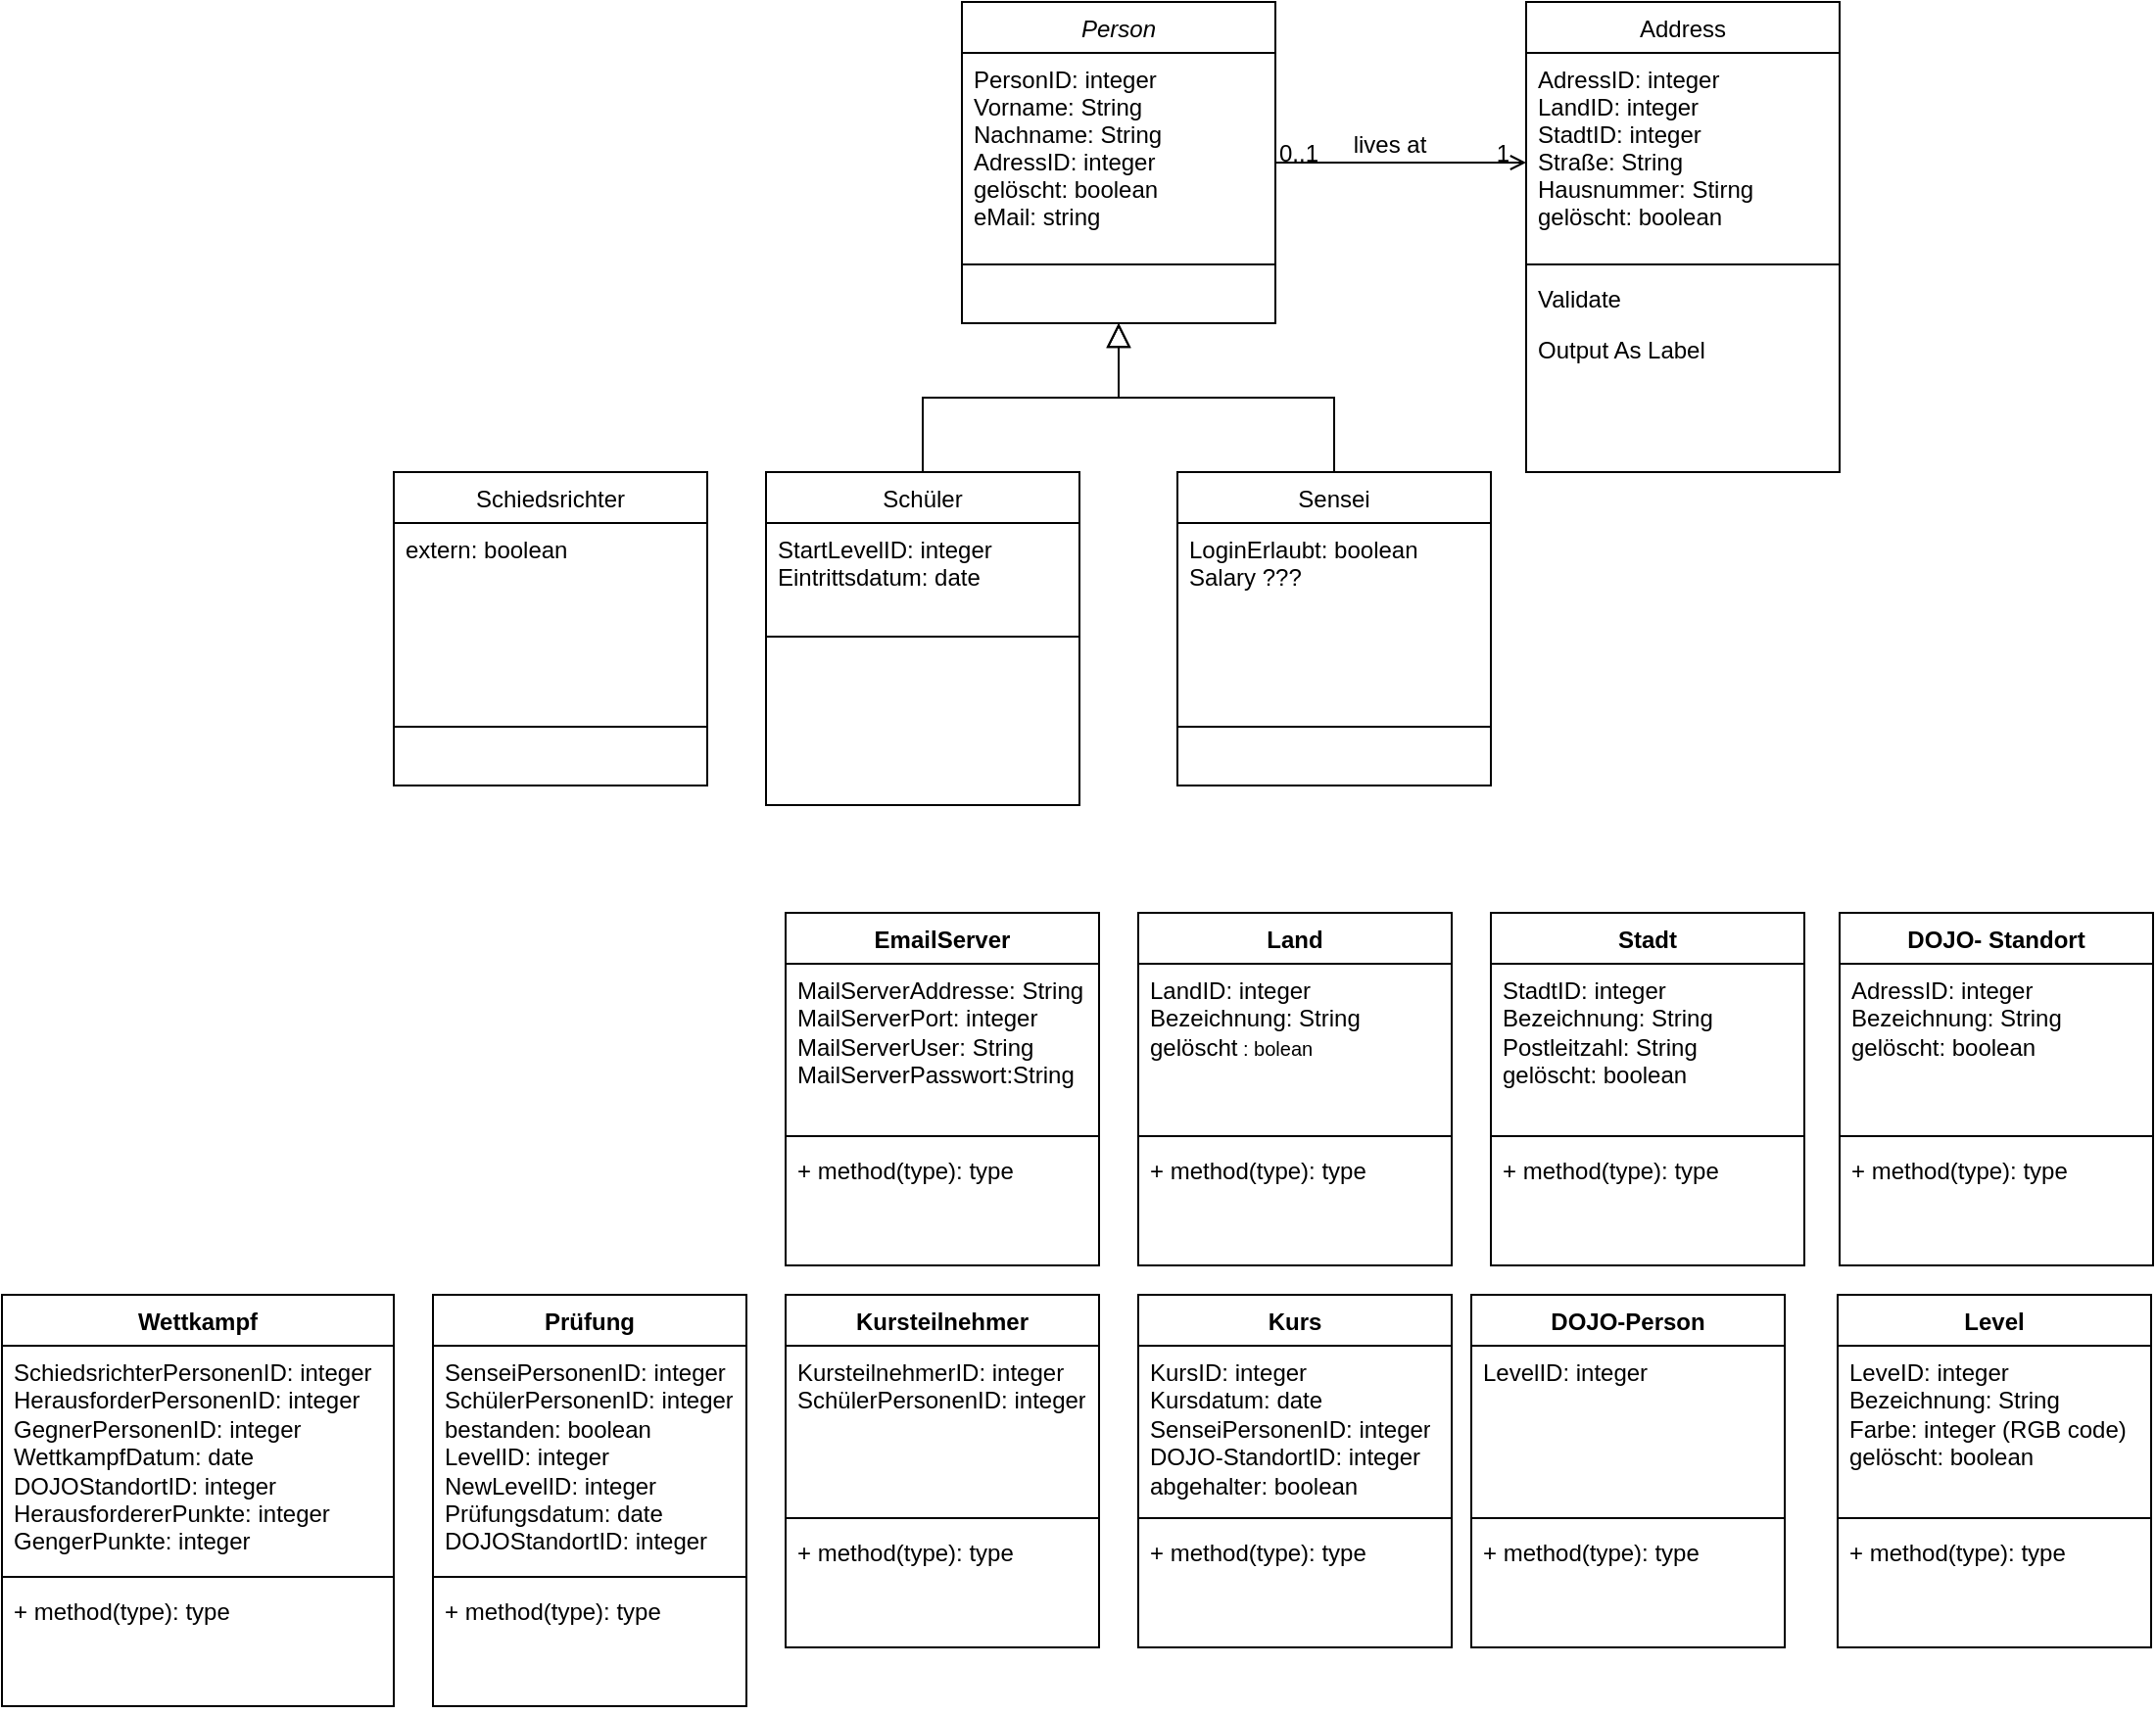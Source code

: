 <mxfile version="24.4.0" type="github">
  <diagram id="C5RBs43oDa-KdzZeNtuy" name="Page-1">
    <mxGraphModel dx="1274" dy="437" grid="1" gridSize="10" guides="1" tooltips="1" connect="1" arrows="1" fold="1" page="1" pageScale="1" pageWidth="827" pageHeight="1169" math="0" shadow="0">
      <root>
        <mxCell id="WIyWlLk6GJQsqaUBKTNV-0" />
        <mxCell id="WIyWlLk6GJQsqaUBKTNV-1" parent="WIyWlLk6GJQsqaUBKTNV-0" />
        <mxCell id="zkfFHV4jXpPFQw0GAbJ--0" value="Person" style="swimlane;fontStyle=2;align=center;verticalAlign=top;childLayout=stackLayout;horizontal=1;startSize=26;horizontalStack=0;resizeParent=1;resizeLast=0;collapsible=1;marginBottom=0;rounded=0;shadow=0;strokeWidth=1;" parent="WIyWlLk6GJQsqaUBKTNV-1" vertex="1">
          <mxGeometry x="220" y="120" width="160" height="164" as="geometry">
            <mxRectangle x="230" y="140" width="160" height="26" as="alternateBounds" />
          </mxGeometry>
        </mxCell>
        <mxCell id="zkfFHV4jXpPFQw0GAbJ--1" value="PersonID: integer&#xa;Vorname: String&#xa;Nachname: String&#xa;AdressID: integer&#xa;gelöscht: boolean&#xa;eMail: string" style="text;align=left;verticalAlign=top;spacingLeft=4;spacingRight=4;overflow=hidden;rotatable=0;points=[[0,0.5],[1,0.5]];portConstraint=eastwest;" parent="zkfFHV4jXpPFQw0GAbJ--0" vertex="1">
          <mxGeometry y="26" width="160" height="104" as="geometry" />
        </mxCell>
        <mxCell id="zkfFHV4jXpPFQw0GAbJ--4" value="" style="line;html=1;strokeWidth=1;align=left;verticalAlign=middle;spacingTop=-1;spacingLeft=3;spacingRight=3;rotatable=0;labelPosition=right;points=[];portConstraint=eastwest;" parent="zkfFHV4jXpPFQw0GAbJ--0" vertex="1">
          <mxGeometry y="130" width="160" height="8" as="geometry" />
        </mxCell>
        <mxCell id="zkfFHV4jXpPFQw0GAbJ--6" value="Schüler" style="swimlane;fontStyle=0;align=center;verticalAlign=top;childLayout=stackLayout;horizontal=1;startSize=26;horizontalStack=0;resizeParent=1;resizeLast=0;collapsible=1;marginBottom=0;rounded=0;shadow=0;strokeWidth=1;" parent="WIyWlLk6GJQsqaUBKTNV-1" vertex="1">
          <mxGeometry x="120" y="360" width="160" height="170" as="geometry">
            <mxRectangle x="130" y="380" width="160" height="26" as="alternateBounds" />
          </mxGeometry>
        </mxCell>
        <mxCell id="zkfFHV4jXpPFQw0GAbJ--7" value="StartLevelID: integer&#xa;Eintrittsdatum: date" style="text;align=left;verticalAlign=top;spacingLeft=4;spacingRight=4;overflow=hidden;rotatable=0;points=[[0,0.5],[1,0.5]];portConstraint=eastwest;" parent="zkfFHV4jXpPFQw0GAbJ--6" vertex="1">
          <mxGeometry y="26" width="160" height="54" as="geometry" />
        </mxCell>
        <mxCell id="zkfFHV4jXpPFQw0GAbJ--9" value="" style="line;html=1;strokeWidth=1;align=left;verticalAlign=middle;spacingTop=-1;spacingLeft=3;spacingRight=3;rotatable=0;labelPosition=right;points=[];portConstraint=eastwest;" parent="zkfFHV4jXpPFQw0GAbJ--6" vertex="1">
          <mxGeometry y="80" width="160" height="8" as="geometry" />
        </mxCell>
        <mxCell id="zkfFHV4jXpPFQw0GAbJ--12" value="" style="endArrow=block;endSize=10;endFill=0;shadow=0;strokeWidth=1;rounded=0;curved=0;edgeStyle=elbowEdgeStyle;elbow=vertical;" parent="WIyWlLk6GJQsqaUBKTNV-1" source="zkfFHV4jXpPFQw0GAbJ--6" target="zkfFHV4jXpPFQw0GAbJ--0" edge="1">
          <mxGeometry width="160" relative="1" as="geometry">
            <mxPoint x="200" y="203" as="sourcePoint" />
            <mxPoint x="200" y="203" as="targetPoint" />
          </mxGeometry>
        </mxCell>
        <mxCell id="zkfFHV4jXpPFQw0GAbJ--13" value="Sensei" style="swimlane;fontStyle=0;align=center;verticalAlign=top;childLayout=stackLayout;horizontal=1;startSize=26;horizontalStack=0;resizeParent=1;resizeLast=0;collapsible=1;marginBottom=0;rounded=0;shadow=0;strokeWidth=1;" parent="WIyWlLk6GJQsqaUBKTNV-1" vertex="1">
          <mxGeometry x="330" y="360" width="160" height="160" as="geometry">
            <mxRectangle x="340" y="380" width="170" height="26" as="alternateBounds" />
          </mxGeometry>
        </mxCell>
        <mxCell id="zkfFHV4jXpPFQw0GAbJ--14" value="LoginErlaubt: boolean&#xa;Salary ???" style="text;align=left;verticalAlign=top;spacingLeft=4;spacingRight=4;overflow=hidden;rotatable=0;points=[[0,0.5],[1,0.5]];portConstraint=eastwest;" parent="zkfFHV4jXpPFQw0GAbJ--13" vertex="1">
          <mxGeometry y="26" width="160" height="74" as="geometry" />
        </mxCell>
        <mxCell id="zkfFHV4jXpPFQw0GAbJ--15" value="" style="line;html=1;strokeWidth=1;align=left;verticalAlign=middle;spacingTop=-1;spacingLeft=3;spacingRight=3;rotatable=0;labelPosition=right;points=[];portConstraint=eastwest;" parent="zkfFHV4jXpPFQw0GAbJ--13" vertex="1">
          <mxGeometry y="100" width="160" height="60" as="geometry" />
        </mxCell>
        <mxCell id="zkfFHV4jXpPFQw0GAbJ--16" value="" style="endArrow=block;endSize=10;endFill=0;shadow=0;strokeWidth=1;rounded=0;curved=0;edgeStyle=elbowEdgeStyle;elbow=vertical;" parent="WIyWlLk6GJQsqaUBKTNV-1" source="zkfFHV4jXpPFQw0GAbJ--13" target="zkfFHV4jXpPFQw0GAbJ--0" edge="1">
          <mxGeometry width="160" relative="1" as="geometry">
            <mxPoint x="210" y="373" as="sourcePoint" />
            <mxPoint x="310" y="271" as="targetPoint" />
          </mxGeometry>
        </mxCell>
        <mxCell id="zkfFHV4jXpPFQw0GAbJ--17" value="Address" style="swimlane;fontStyle=0;align=center;verticalAlign=top;childLayout=stackLayout;horizontal=1;startSize=26;horizontalStack=0;resizeParent=1;resizeLast=0;collapsible=1;marginBottom=0;rounded=0;shadow=0;strokeWidth=1;" parent="WIyWlLk6GJQsqaUBKTNV-1" vertex="1">
          <mxGeometry x="508" y="120" width="160" height="240" as="geometry">
            <mxRectangle x="550" y="140" width="160" height="26" as="alternateBounds" />
          </mxGeometry>
        </mxCell>
        <mxCell id="zkfFHV4jXpPFQw0GAbJ--18" value="AdressID: integer&#xa;LandID: integer&#xa;StadtID: integer&#xa;Straße: String&#xa;Hausnummer: Stirng&#xa;gelöscht: boolean&#xa;" style="text;align=left;verticalAlign=top;spacingLeft=4;spacingRight=4;overflow=hidden;rotatable=0;points=[[0,0.5],[1,0.5]];portConstraint=eastwest;" parent="zkfFHV4jXpPFQw0GAbJ--17" vertex="1">
          <mxGeometry y="26" width="160" height="104" as="geometry" />
        </mxCell>
        <mxCell id="zkfFHV4jXpPFQw0GAbJ--23" value="" style="line;html=1;strokeWidth=1;align=left;verticalAlign=middle;spacingTop=-1;spacingLeft=3;spacingRight=3;rotatable=0;labelPosition=right;points=[];portConstraint=eastwest;" parent="zkfFHV4jXpPFQw0GAbJ--17" vertex="1">
          <mxGeometry y="130" width="160" height="8" as="geometry" />
        </mxCell>
        <mxCell id="zkfFHV4jXpPFQw0GAbJ--24" value="Validate" style="text;align=left;verticalAlign=top;spacingLeft=4;spacingRight=4;overflow=hidden;rotatable=0;points=[[0,0.5],[1,0.5]];portConstraint=eastwest;" parent="zkfFHV4jXpPFQw0GAbJ--17" vertex="1">
          <mxGeometry y="138" width="160" height="26" as="geometry" />
        </mxCell>
        <mxCell id="zkfFHV4jXpPFQw0GAbJ--25" value="Output As Label" style="text;align=left;verticalAlign=top;spacingLeft=4;spacingRight=4;overflow=hidden;rotatable=0;points=[[0,0.5],[1,0.5]];portConstraint=eastwest;" parent="zkfFHV4jXpPFQw0GAbJ--17" vertex="1">
          <mxGeometry y="164" width="160" height="26" as="geometry" />
        </mxCell>
        <mxCell id="zkfFHV4jXpPFQw0GAbJ--26" value="" style="endArrow=open;shadow=0;strokeWidth=1;rounded=0;curved=0;endFill=1;edgeStyle=elbowEdgeStyle;elbow=vertical;" parent="WIyWlLk6GJQsqaUBKTNV-1" source="zkfFHV4jXpPFQw0GAbJ--0" target="zkfFHV4jXpPFQw0GAbJ--17" edge="1">
          <mxGeometry x="0.5" y="41" relative="1" as="geometry">
            <mxPoint x="380" y="192" as="sourcePoint" />
            <mxPoint x="540" y="192" as="targetPoint" />
            <mxPoint x="-40" y="32" as="offset" />
          </mxGeometry>
        </mxCell>
        <mxCell id="zkfFHV4jXpPFQw0GAbJ--27" value="0..1" style="resizable=0;align=left;verticalAlign=bottom;labelBackgroundColor=none;fontSize=12;" parent="zkfFHV4jXpPFQw0GAbJ--26" connectable="0" vertex="1">
          <mxGeometry x="-1" relative="1" as="geometry">
            <mxPoint y="4" as="offset" />
          </mxGeometry>
        </mxCell>
        <mxCell id="zkfFHV4jXpPFQw0GAbJ--28" value="1" style="resizable=0;align=right;verticalAlign=bottom;labelBackgroundColor=none;fontSize=12;" parent="zkfFHV4jXpPFQw0GAbJ--26" connectable="0" vertex="1">
          <mxGeometry x="1" relative="1" as="geometry">
            <mxPoint x="-7" y="4" as="offset" />
          </mxGeometry>
        </mxCell>
        <mxCell id="zkfFHV4jXpPFQw0GAbJ--29" value="lives at" style="text;html=1;resizable=0;points=[];;align=center;verticalAlign=middle;labelBackgroundColor=none;rounded=0;shadow=0;strokeWidth=1;fontSize=12;" parent="zkfFHV4jXpPFQw0GAbJ--26" vertex="1" connectable="0">
          <mxGeometry x="0.5" y="49" relative="1" as="geometry">
            <mxPoint x="-38" y="40" as="offset" />
          </mxGeometry>
        </mxCell>
        <mxCell id="bjxqgwuo6RRQUsfGf0KJ-0" value="EmailServer" style="swimlane;fontStyle=1;align=center;verticalAlign=top;childLayout=stackLayout;horizontal=1;startSize=26;horizontalStack=0;resizeParent=1;resizeParentMax=0;resizeLast=0;collapsible=1;marginBottom=0;whiteSpace=wrap;html=1;" vertex="1" parent="WIyWlLk6GJQsqaUBKTNV-1">
          <mxGeometry x="130" y="585" width="160" height="180" as="geometry" />
        </mxCell>
        <mxCell id="bjxqgwuo6RRQUsfGf0KJ-1" value="MailServerAddresse: String&lt;div&gt;MailServerPort: integer&lt;/div&gt;&lt;div&gt;MailServerUser: String&lt;/div&gt;&lt;div&gt;MailServerPasswort:String&lt;/div&gt;" style="text;strokeColor=none;fillColor=none;align=left;verticalAlign=top;spacingLeft=4;spacingRight=4;overflow=hidden;rotatable=0;points=[[0,0.5],[1,0.5]];portConstraint=eastwest;whiteSpace=wrap;html=1;" vertex="1" parent="bjxqgwuo6RRQUsfGf0KJ-0">
          <mxGeometry y="26" width="160" height="84" as="geometry" />
        </mxCell>
        <mxCell id="bjxqgwuo6RRQUsfGf0KJ-2" value="" style="line;strokeWidth=1;fillColor=none;align=left;verticalAlign=middle;spacingTop=-1;spacingLeft=3;spacingRight=3;rotatable=0;labelPosition=right;points=[];portConstraint=eastwest;strokeColor=inherit;" vertex="1" parent="bjxqgwuo6RRQUsfGf0KJ-0">
          <mxGeometry y="110" width="160" height="8" as="geometry" />
        </mxCell>
        <mxCell id="bjxqgwuo6RRQUsfGf0KJ-3" value="+ method(type): type" style="text;strokeColor=none;fillColor=none;align=left;verticalAlign=top;spacingLeft=4;spacingRight=4;overflow=hidden;rotatable=0;points=[[0,0.5],[1,0.5]];portConstraint=eastwest;whiteSpace=wrap;html=1;" vertex="1" parent="bjxqgwuo6RRQUsfGf0KJ-0">
          <mxGeometry y="118" width="160" height="62" as="geometry" />
        </mxCell>
        <mxCell id="bjxqgwuo6RRQUsfGf0KJ-4" value="Land" style="swimlane;fontStyle=1;align=center;verticalAlign=top;childLayout=stackLayout;horizontal=1;startSize=26;horizontalStack=0;resizeParent=1;resizeParentMax=0;resizeLast=0;collapsible=1;marginBottom=0;whiteSpace=wrap;html=1;" vertex="1" parent="WIyWlLk6GJQsqaUBKTNV-1">
          <mxGeometry x="310" y="585" width="160" height="180" as="geometry" />
        </mxCell>
        <mxCell id="bjxqgwuo6RRQUsfGf0KJ-5" value="LandID: integer&lt;div&gt;Bezeichnung: String&lt;/div&gt;&lt;div&gt;gelöscht&lt;span style=&quot;font-size: 10px;&quot;&gt;&amp;nbsp;: bolean&lt;/span&gt;&lt;/div&gt;" style="text;strokeColor=none;fillColor=none;align=left;verticalAlign=top;spacingLeft=4;spacingRight=4;overflow=hidden;rotatable=0;points=[[0,0.5],[1,0.5]];portConstraint=eastwest;whiteSpace=wrap;html=1;" vertex="1" parent="bjxqgwuo6RRQUsfGf0KJ-4">
          <mxGeometry y="26" width="160" height="84" as="geometry" />
        </mxCell>
        <mxCell id="bjxqgwuo6RRQUsfGf0KJ-6" value="" style="line;strokeWidth=1;fillColor=none;align=left;verticalAlign=middle;spacingTop=-1;spacingLeft=3;spacingRight=3;rotatable=0;labelPosition=right;points=[];portConstraint=eastwest;strokeColor=inherit;" vertex="1" parent="bjxqgwuo6RRQUsfGf0KJ-4">
          <mxGeometry y="110" width="160" height="8" as="geometry" />
        </mxCell>
        <mxCell id="bjxqgwuo6RRQUsfGf0KJ-7" value="+ method(type): type" style="text;strokeColor=none;fillColor=none;align=left;verticalAlign=top;spacingLeft=4;spacingRight=4;overflow=hidden;rotatable=0;points=[[0,0.5],[1,0.5]];portConstraint=eastwest;whiteSpace=wrap;html=1;" vertex="1" parent="bjxqgwuo6RRQUsfGf0KJ-4">
          <mxGeometry y="118" width="160" height="62" as="geometry" />
        </mxCell>
        <mxCell id="bjxqgwuo6RRQUsfGf0KJ-8" value="Stadt" style="swimlane;fontStyle=1;align=center;verticalAlign=top;childLayout=stackLayout;horizontal=1;startSize=26;horizontalStack=0;resizeParent=1;resizeParentMax=0;resizeLast=0;collapsible=1;marginBottom=0;whiteSpace=wrap;html=1;" vertex="1" parent="WIyWlLk6GJQsqaUBKTNV-1">
          <mxGeometry x="490" y="585" width="160" height="180" as="geometry" />
        </mxCell>
        <mxCell id="bjxqgwuo6RRQUsfGf0KJ-9" value="StadtID: integer&lt;div&gt;Bezeichnung: String&lt;/div&gt;&lt;div&gt;Postleitzahl: String&lt;/div&gt;&lt;div&gt;gelöscht: boolean&lt;/div&gt;&lt;div&gt;&lt;br&gt;&lt;/div&gt;" style="text;strokeColor=none;fillColor=none;align=left;verticalAlign=top;spacingLeft=4;spacingRight=4;overflow=hidden;rotatable=0;points=[[0,0.5],[1,0.5]];portConstraint=eastwest;whiteSpace=wrap;html=1;" vertex="1" parent="bjxqgwuo6RRQUsfGf0KJ-8">
          <mxGeometry y="26" width="160" height="84" as="geometry" />
        </mxCell>
        <mxCell id="bjxqgwuo6RRQUsfGf0KJ-10" value="" style="line;strokeWidth=1;fillColor=none;align=left;verticalAlign=middle;spacingTop=-1;spacingLeft=3;spacingRight=3;rotatable=0;labelPosition=right;points=[];portConstraint=eastwest;strokeColor=inherit;" vertex="1" parent="bjxqgwuo6RRQUsfGf0KJ-8">
          <mxGeometry y="110" width="160" height="8" as="geometry" />
        </mxCell>
        <mxCell id="bjxqgwuo6RRQUsfGf0KJ-11" value="+ method(type): type" style="text;strokeColor=none;fillColor=none;align=left;verticalAlign=top;spacingLeft=4;spacingRight=4;overflow=hidden;rotatable=0;points=[[0,0.5],[1,0.5]];portConstraint=eastwest;whiteSpace=wrap;html=1;" vertex="1" parent="bjxqgwuo6RRQUsfGf0KJ-8">
          <mxGeometry y="118" width="160" height="62" as="geometry" />
        </mxCell>
        <mxCell id="bjxqgwuo6RRQUsfGf0KJ-12" value="DOJO- Standort" style="swimlane;fontStyle=1;align=center;verticalAlign=top;childLayout=stackLayout;horizontal=1;startSize=26;horizontalStack=0;resizeParent=1;resizeParentMax=0;resizeLast=0;collapsible=1;marginBottom=0;whiteSpace=wrap;html=1;" vertex="1" parent="WIyWlLk6GJQsqaUBKTNV-1">
          <mxGeometry x="668" y="585" width="160" height="180" as="geometry" />
        </mxCell>
        <mxCell id="bjxqgwuo6RRQUsfGf0KJ-13" value="&lt;div&gt;AdressID: integer&lt;/div&gt;&lt;div&gt;Bezeichnung: String&lt;/div&gt;&lt;div&gt;gelöscht: boolean&lt;/div&gt;" style="text;strokeColor=none;fillColor=none;align=left;verticalAlign=top;spacingLeft=4;spacingRight=4;overflow=hidden;rotatable=0;points=[[0,0.5],[1,0.5]];portConstraint=eastwest;whiteSpace=wrap;html=1;" vertex="1" parent="bjxqgwuo6RRQUsfGf0KJ-12">
          <mxGeometry y="26" width="160" height="84" as="geometry" />
        </mxCell>
        <mxCell id="bjxqgwuo6RRQUsfGf0KJ-14" value="" style="line;strokeWidth=1;fillColor=none;align=left;verticalAlign=middle;spacingTop=-1;spacingLeft=3;spacingRight=3;rotatable=0;labelPosition=right;points=[];portConstraint=eastwest;strokeColor=inherit;" vertex="1" parent="bjxqgwuo6RRQUsfGf0KJ-12">
          <mxGeometry y="110" width="160" height="8" as="geometry" />
        </mxCell>
        <mxCell id="bjxqgwuo6RRQUsfGf0KJ-15" value="+ method(type): type" style="text;strokeColor=none;fillColor=none;align=left;verticalAlign=top;spacingLeft=4;spacingRight=4;overflow=hidden;rotatable=0;points=[[0,0.5],[1,0.5]];portConstraint=eastwest;whiteSpace=wrap;html=1;" vertex="1" parent="bjxqgwuo6RRQUsfGf0KJ-12">
          <mxGeometry y="118" width="160" height="62" as="geometry" />
        </mxCell>
        <mxCell id="bjxqgwuo6RRQUsfGf0KJ-16" value="Level" style="swimlane;fontStyle=1;align=center;verticalAlign=top;childLayout=stackLayout;horizontal=1;startSize=26;horizontalStack=0;resizeParent=1;resizeParentMax=0;resizeLast=0;collapsible=1;marginBottom=0;whiteSpace=wrap;html=1;" vertex="1" parent="WIyWlLk6GJQsqaUBKTNV-1">
          <mxGeometry x="667" y="780" width="160" height="180" as="geometry" />
        </mxCell>
        <mxCell id="bjxqgwuo6RRQUsfGf0KJ-17" value="&lt;div&gt;LeveID: integer&lt;/div&gt;&lt;div&gt;Bezeichnung: String&lt;/div&gt;&lt;div&gt;Farbe: integer (RGB code)&lt;/div&gt;&lt;div&gt;gelöscht: boolean&lt;/div&gt;" style="text;strokeColor=none;fillColor=none;align=left;verticalAlign=top;spacingLeft=4;spacingRight=4;overflow=hidden;rotatable=0;points=[[0,0.5],[1,0.5]];portConstraint=eastwest;whiteSpace=wrap;html=1;" vertex="1" parent="bjxqgwuo6RRQUsfGf0KJ-16">
          <mxGeometry y="26" width="160" height="84" as="geometry" />
        </mxCell>
        <mxCell id="bjxqgwuo6RRQUsfGf0KJ-18" value="" style="line;strokeWidth=1;fillColor=none;align=left;verticalAlign=middle;spacingTop=-1;spacingLeft=3;spacingRight=3;rotatable=0;labelPosition=right;points=[];portConstraint=eastwest;strokeColor=inherit;" vertex="1" parent="bjxqgwuo6RRQUsfGf0KJ-16">
          <mxGeometry y="110" width="160" height="8" as="geometry" />
        </mxCell>
        <mxCell id="bjxqgwuo6RRQUsfGf0KJ-19" value="+ method(type): type" style="text;strokeColor=none;fillColor=none;align=left;verticalAlign=top;spacingLeft=4;spacingRight=4;overflow=hidden;rotatable=0;points=[[0,0.5],[1,0.5]];portConstraint=eastwest;whiteSpace=wrap;html=1;" vertex="1" parent="bjxqgwuo6RRQUsfGf0KJ-16">
          <mxGeometry y="118" width="160" height="62" as="geometry" />
        </mxCell>
        <mxCell id="bjxqgwuo6RRQUsfGf0KJ-20" value="DOJO-Person" style="swimlane;fontStyle=1;align=center;verticalAlign=top;childLayout=stackLayout;horizontal=1;startSize=26;horizontalStack=0;resizeParent=1;resizeParentMax=0;resizeLast=0;collapsible=1;marginBottom=0;whiteSpace=wrap;html=1;" vertex="1" parent="WIyWlLk6GJQsqaUBKTNV-1">
          <mxGeometry x="480" y="780" width="160" height="180" as="geometry" />
        </mxCell>
        <mxCell id="bjxqgwuo6RRQUsfGf0KJ-21" value="&lt;div&gt;LevelID: integer&lt;/div&gt;" style="text;strokeColor=none;fillColor=none;align=left;verticalAlign=top;spacingLeft=4;spacingRight=4;overflow=hidden;rotatable=0;points=[[0,0.5],[1,0.5]];portConstraint=eastwest;whiteSpace=wrap;html=1;" vertex="1" parent="bjxqgwuo6RRQUsfGf0KJ-20">
          <mxGeometry y="26" width="160" height="84" as="geometry" />
        </mxCell>
        <mxCell id="bjxqgwuo6RRQUsfGf0KJ-22" value="" style="line;strokeWidth=1;fillColor=none;align=left;verticalAlign=middle;spacingTop=-1;spacingLeft=3;spacingRight=3;rotatable=0;labelPosition=right;points=[];portConstraint=eastwest;strokeColor=inherit;" vertex="1" parent="bjxqgwuo6RRQUsfGf0KJ-20">
          <mxGeometry y="110" width="160" height="8" as="geometry" />
        </mxCell>
        <mxCell id="bjxqgwuo6RRQUsfGf0KJ-23" value="+ method(type): type" style="text;strokeColor=none;fillColor=none;align=left;verticalAlign=top;spacingLeft=4;spacingRight=4;overflow=hidden;rotatable=0;points=[[0,0.5],[1,0.5]];portConstraint=eastwest;whiteSpace=wrap;html=1;" vertex="1" parent="bjxqgwuo6RRQUsfGf0KJ-20">
          <mxGeometry y="118" width="160" height="62" as="geometry" />
        </mxCell>
        <mxCell id="bjxqgwuo6RRQUsfGf0KJ-24" value="Schiedsrichter" style="swimlane;fontStyle=0;align=center;verticalAlign=top;childLayout=stackLayout;horizontal=1;startSize=26;horizontalStack=0;resizeParent=1;resizeLast=0;collapsible=1;marginBottom=0;rounded=0;shadow=0;strokeWidth=1;" vertex="1" parent="WIyWlLk6GJQsqaUBKTNV-1">
          <mxGeometry x="-70" y="360" width="160" height="160" as="geometry">
            <mxRectangle x="340" y="380" width="170" height="26" as="alternateBounds" />
          </mxGeometry>
        </mxCell>
        <mxCell id="bjxqgwuo6RRQUsfGf0KJ-25" value="extern: boolean" style="text;align=left;verticalAlign=top;spacingLeft=4;spacingRight=4;overflow=hidden;rotatable=0;points=[[0,0.5],[1,0.5]];portConstraint=eastwest;" vertex="1" parent="bjxqgwuo6RRQUsfGf0KJ-24">
          <mxGeometry y="26" width="160" height="74" as="geometry" />
        </mxCell>
        <mxCell id="bjxqgwuo6RRQUsfGf0KJ-26" value="" style="line;html=1;strokeWidth=1;align=left;verticalAlign=middle;spacingTop=-1;spacingLeft=3;spacingRight=3;rotatable=0;labelPosition=right;points=[];portConstraint=eastwest;" vertex="1" parent="bjxqgwuo6RRQUsfGf0KJ-24">
          <mxGeometry y="100" width="160" height="60" as="geometry" />
        </mxCell>
        <mxCell id="bjxqgwuo6RRQUsfGf0KJ-27" value="Kurs" style="swimlane;fontStyle=1;align=center;verticalAlign=top;childLayout=stackLayout;horizontal=1;startSize=26;horizontalStack=0;resizeParent=1;resizeParentMax=0;resizeLast=0;collapsible=1;marginBottom=0;whiteSpace=wrap;html=1;" vertex="1" parent="WIyWlLk6GJQsqaUBKTNV-1">
          <mxGeometry x="310" y="780" width="160" height="180" as="geometry" />
        </mxCell>
        <mxCell id="bjxqgwuo6RRQUsfGf0KJ-28" value="KursID: integer&lt;div&gt;Kursdatum: date&lt;/div&gt;&lt;div&gt;SenseiPersonenID: integer&lt;/div&gt;&lt;div&gt;DOJO-StandortID: integer&lt;/div&gt;&lt;div&gt;abgehalter: boolean&lt;/div&gt;" style="text;strokeColor=none;fillColor=none;align=left;verticalAlign=top;spacingLeft=4;spacingRight=4;overflow=hidden;rotatable=0;points=[[0,0.5],[1,0.5]];portConstraint=eastwest;whiteSpace=wrap;html=1;" vertex="1" parent="bjxqgwuo6RRQUsfGf0KJ-27">
          <mxGeometry y="26" width="160" height="84" as="geometry" />
        </mxCell>
        <mxCell id="bjxqgwuo6RRQUsfGf0KJ-29" value="" style="line;strokeWidth=1;fillColor=none;align=left;verticalAlign=middle;spacingTop=-1;spacingLeft=3;spacingRight=3;rotatable=0;labelPosition=right;points=[];portConstraint=eastwest;strokeColor=inherit;" vertex="1" parent="bjxqgwuo6RRQUsfGf0KJ-27">
          <mxGeometry y="110" width="160" height="8" as="geometry" />
        </mxCell>
        <mxCell id="bjxqgwuo6RRQUsfGf0KJ-30" value="+ method(type): type" style="text;strokeColor=none;fillColor=none;align=left;verticalAlign=top;spacingLeft=4;spacingRight=4;overflow=hidden;rotatable=0;points=[[0,0.5],[1,0.5]];portConstraint=eastwest;whiteSpace=wrap;html=1;" vertex="1" parent="bjxqgwuo6RRQUsfGf0KJ-27">
          <mxGeometry y="118" width="160" height="62" as="geometry" />
        </mxCell>
        <mxCell id="bjxqgwuo6RRQUsfGf0KJ-31" value="Kursteilnehmer" style="swimlane;fontStyle=1;align=center;verticalAlign=top;childLayout=stackLayout;horizontal=1;startSize=26;horizontalStack=0;resizeParent=1;resizeParentMax=0;resizeLast=0;collapsible=1;marginBottom=0;whiteSpace=wrap;html=1;" vertex="1" parent="WIyWlLk6GJQsqaUBKTNV-1">
          <mxGeometry x="130" y="780" width="160" height="180" as="geometry" />
        </mxCell>
        <mxCell id="bjxqgwuo6RRQUsfGf0KJ-32" value="KursteilnehmerID: integer&lt;div&gt;SchülerPersonenID: integer&lt;/div&gt;&lt;div&gt;&lt;br&gt;&lt;/div&gt;" style="text;strokeColor=none;fillColor=none;align=left;verticalAlign=top;spacingLeft=4;spacingRight=4;overflow=hidden;rotatable=0;points=[[0,0.5],[1,0.5]];portConstraint=eastwest;whiteSpace=wrap;html=1;" vertex="1" parent="bjxqgwuo6RRQUsfGf0KJ-31">
          <mxGeometry y="26" width="160" height="84" as="geometry" />
        </mxCell>
        <mxCell id="bjxqgwuo6RRQUsfGf0KJ-33" value="" style="line;strokeWidth=1;fillColor=none;align=left;verticalAlign=middle;spacingTop=-1;spacingLeft=3;spacingRight=3;rotatable=0;labelPosition=right;points=[];portConstraint=eastwest;strokeColor=inherit;" vertex="1" parent="bjxqgwuo6RRQUsfGf0KJ-31">
          <mxGeometry y="110" width="160" height="8" as="geometry" />
        </mxCell>
        <mxCell id="bjxqgwuo6RRQUsfGf0KJ-34" value="+ method(type): type" style="text;strokeColor=none;fillColor=none;align=left;verticalAlign=top;spacingLeft=4;spacingRight=4;overflow=hidden;rotatable=0;points=[[0,0.5],[1,0.5]];portConstraint=eastwest;whiteSpace=wrap;html=1;" vertex="1" parent="bjxqgwuo6RRQUsfGf0KJ-31">
          <mxGeometry y="118" width="160" height="62" as="geometry" />
        </mxCell>
        <mxCell id="bjxqgwuo6RRQUsfGf0KJ-35" value="Prüfung" style="swimlane;fontStyle=1;align=center;verticalAlign=top;childLayout=stackLayout;horizontal=1;startSize=26;horizontalStack=0;resizeParent=1;resizeParentMax=0;resizeLast=0;collapsible=1;marginBottom=0;whiteSpace=wrap;html=1;" vertex="1" parent="WIyWlLk6GJQsqaUBKTNV-1">
          <mxGeometry x="-50" y="780" width="160" height="210" as="geometry" />
        </mxCell>
        <mxCell id="bjxqgwuo6RRQUsfGf0KJ-36" value="&lt;div&gt;SenseiPersonenID: integer&lt;/div&gt;&lt;div&gt;SchülerPersonenID: integer&lt;/div&gt;&lt;div&gt;bestanden: boolean&lt;/div&gt;&lt;div&gt;LevelID: integer&lt;/div&gt;&lt;div&gt;NewLevelID: integer&lt;/div&gt;&lt;div&gt;Prüfungsdatum: date&lt;/div&gt;&lt;div&gt;DOJOStandortID: integer&lt;/div&gt;" style="text;strokeColor=none;fillColor=none;align=left;verticalAlign=top;spacingLeft=4;spacingRight=4;overflow=hidden;rotatable=0;points=[[0,0.5],[1,0.5]];portConstraint=eastwest;whiteSpace=wrap;html=1;" vertex="1" parent="bjxqgwuo6RRQUsfGf0KJ-35">
          <mxGeometry y="26" width="160" height="114" as="geometry" />
        </mxCell>
        <mxCell id="bjxqgwuo6RRQUsfGf0KJ-37" value="" style="line;strokeWidth=1;fillColor=none;align=left;verticalAlign=middle;spacingTop=-1;spacingLeft=3;spacingRight=3;rotatable=0;labelPosition=right;points=[];portConstraint=eastwest;strokeColor=inherit;" vertex="1" parent="bjxqgwuo6RRQUsfGf0KJ-35">
          <mxGeometry y="140" width="160" height="8" as="geometry" />
        </mxCell>
        <mxCell id="bjxqgwuo6RRQUsfGf0KJ-38" value="+ method(type): type" style="text;strokeColor=none;fillColor=none;align=left;verticalAlign=top;spacingLeft=4;spacingRight=4;overflow=hidden;rotatable=0;points=[[0,0.5],[1,0.5]];portConstraint=eastwest;whiteSpace=wrap;html=1;" vertex="1" parent="bjxqgwuo6RRQUsfGf0KJ-35">
          <mxGeometry y="148" width="160" height="62" as="geometry" />
        </mxCell>
        <mxCell id="bjxqgwuo6RRQUsfGf0KJ-39" value="Wettkampf" style="swimlane;fontStyle=1;align=center;verticalAlign=top;childLayout=stackLayout;horizontal=1;startSize=26;horizontalStack=0;resizeParent=1;resizeParentMax=0;resizeLast=0;collapsible=1;marginBottom=0;whiteSpace=wrap;html=1;" vertex="1" parent="WIyWlLk6GJQsqaUBKTNV-1">
          <mxGeometry x="-270" y="780" width="200" height="210" as="geometry" />
        </mxCell>
        <mxCell id="bjxqgwuo6RRQUsfGf0KJ-40" value="&lt;div&gt;SchiedsrichterPersonenID: integer&lt;/div&gt;&lt;div&gt;HerausforderPersonenID: integer&lt;/div&gt;&lt;div&gt;GegnerPersonenID: integer&lt;/div&gt;&lt;div&gt;WettkampfDatum: date&lt;/div&gt;&lt;div&gt;DOJOStandortID: integer&lt;/div&gt;&lt;div&gt;HerausfordererPunkte: integer&lt;/div&gt;&lt;div&gt;GengerPunkte: integer&lt;/div&gt;&lt;div&gt;&lt;br&gt;&lt;/div&gt;" style="text;strokeColor=none;fillColor=none;align=left;verticalAlign=top;spacingLeft=4;spacingRight=4;overflow=hidden;rotatable=0;points=[[0,0.5],[1,0.5]];portConstraint=eastwest;whiteSpace=wrap;html=1;" vertex="1" parent="bjxqgwuo6RRQUsfGf0KJ-39">
          <mxGeometry y="26" width="200" height="114" as="geometry" />
        </mxCell>
        <mxCell id="bjxqgwuo6RRQUsfGf0KJ-41" value="" style="line;strokeWidth=1;fillColor=none;align=left;verticalAlign=middle;spacingTop=-1;spacingLeft=3;spacingRight=3;rotatable=0;labelPosition=right;points=[];portConstraint=eastwest;strokeColor=inherit;" vertex="1" parent="bjxqgwuo6RRQUsfGf0KJ-39">
          <mxGeometry y="140" width="200" height="8" as="geometry" />
        </mxCell>
        <mxCell id="bjxqgwuo6RRQUsfGf0KJ-42" value="+ method(type): type" style="text;strokeColor=none;fillColor=none;align=left;verticalAlign=top;spacingLeft=4;spacingRight=4;overflow=hidden;rotatable=0;points=[[0,0.5],[1,0.5]];portConstraint=eastwest;whiteSpace=wrap;html=1;" vertex="1" parent="bjxqgwuo6RRQUsfGf0KJ-39">
          <mxGeometry y="148" width="200" height="62" as="geometry" />
        </mxCell>
      </root>
    </mxGraphModel>
  </diagram>
</mxfile>
